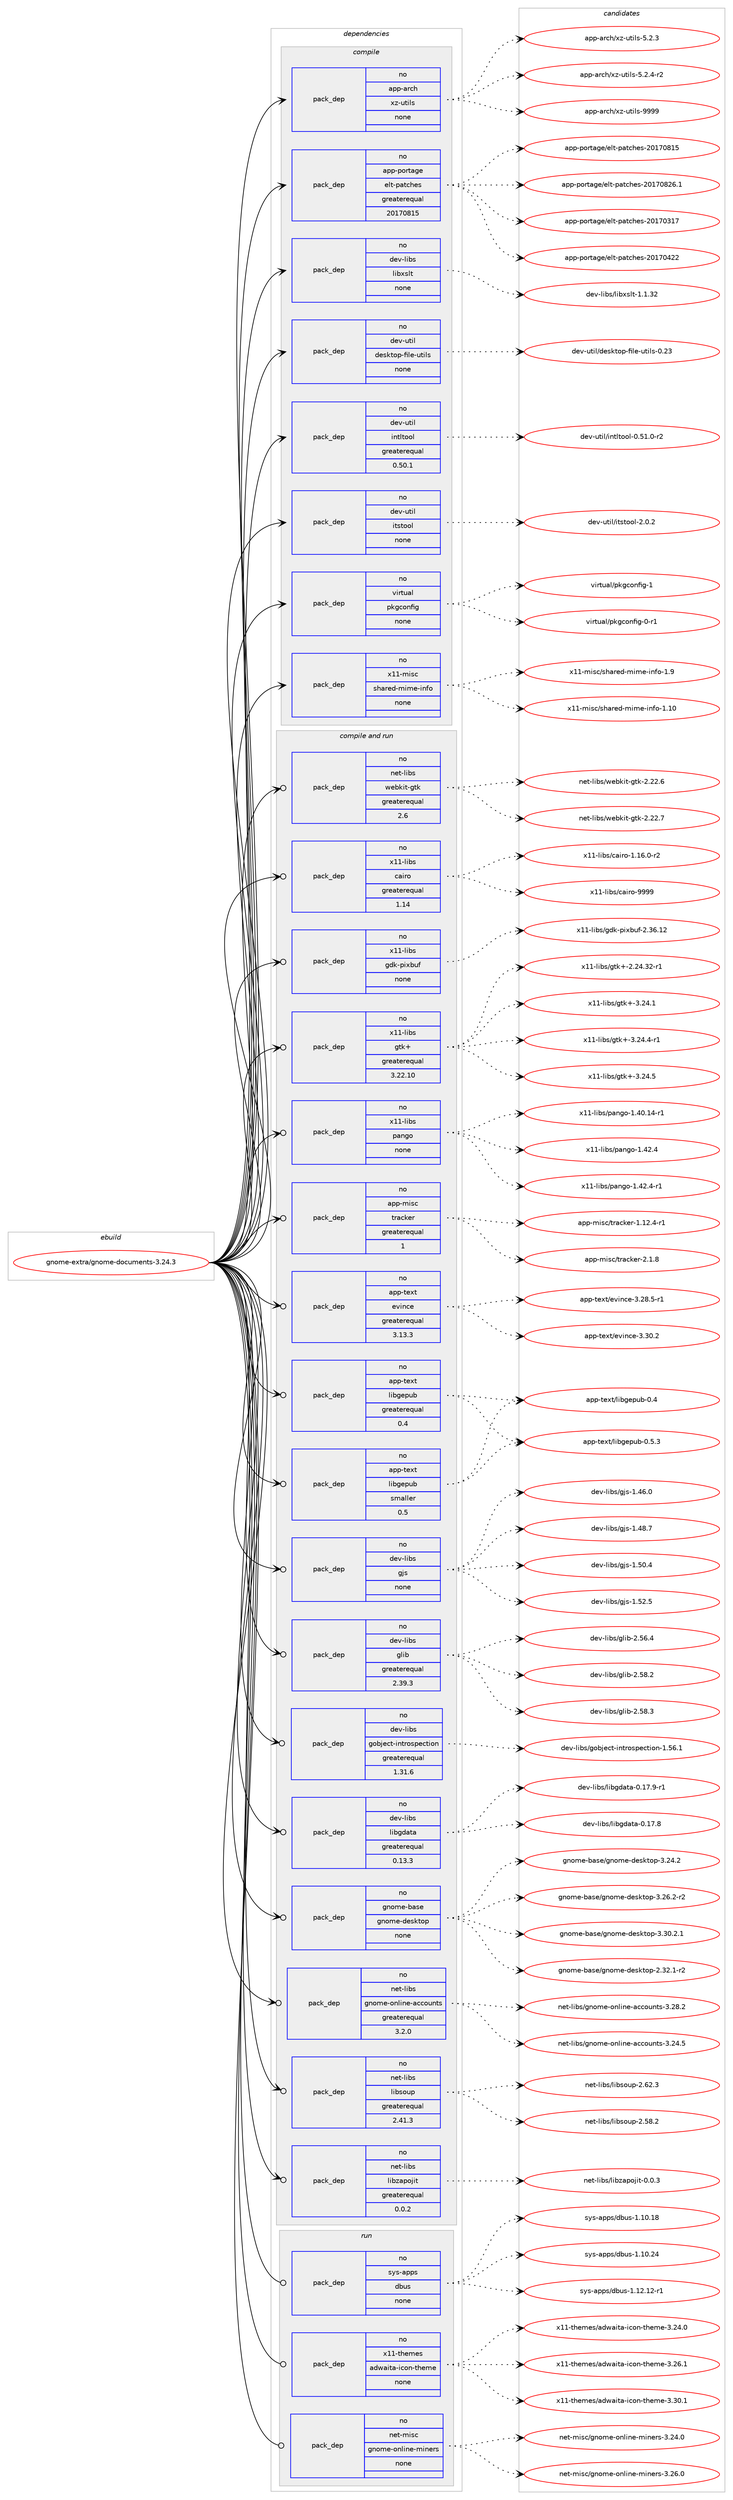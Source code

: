 digraph prolog {

# *************
# Graph options
# *************

newrank=true;
concentrate=true;
compound=true;
graph [rankdir=LR,fontname=Helvetica,fontsize=10,ranksep=1.5];#, ranksep=2.5, nodesep=0.2];
edge  [arrowhead=vee];
node  [fontname=Helvetica,fontsize=10];

# **********
# The ebuild
# **********

subgraph cluster_leftcol {
color=gray;
rank=same;
label=<<i>ebuild</i>>;
id [label="gnome-extra/gnome-documents-3.24.3", color=red, width=4, href="../gnome-extra/gnome-documents-3.24.3.svg"];
}

# ****************
# The dependencies
# ****************

subgraph cluster_midcol {
color=gray;
label=<<i>dependencies</i>>;
subgraph cluster_compile {
fillcolor="#eeeeee";
style=filled;
label=<<i>compile</i>>;
subgraph pack1115018 {
dependency1567243 [label=<<TABLE BORDER="0" CELLBORDER="1" CELLSPACING="0" CELLPADDING="4" WIDTH="220"><TR><TD ROWSPAN="6" CELLPADDING="30">pack_dep</TD></TR><TR><TD WIDTH="110">no</TD></TR><TR><TD>app-arch</TD></TR><TR><TD>xz-utils</TD></TR><TR><TD>none</TD></TR><TR><TD></TD></TR></TABLE>>, shape=none, color=blue];
}
id:e -> dependency1567243:w [weight=20,style="solid",arrowhead="vee"];
subgraph pack1115019 {
dependency1567244 [label=<<TABLE BORDER="0" CELLBORDER="1" CELLSPACING="0" CELLPADDING="4" WIDTH="220"><TR><TD ROWSPAN="6" CELLPADDING="30">pack_dep</TD></TR><TR><TD WIDTH="110">no</TD></TR><TR><TD>app-portage</TD></TR><TR><TD>elt-patches</TD></TR><TR><TD>greaterequal</TD></TR><TR><TD>20170815</TD></TR></TABLE>>, shape=none, color=blue];
}
id:e -> dependency1567244:w [weight=20,style="solid",arrowhead="vee"];
subgraph pack1115020 {
dependency1567245 [label=<<TABLE BORDER="0" CELLBORDER="1" CELLSPACING="0" CELLPADDING="4" WIDTH="220"><TR><TD ROWSPAN="6" CELLPADDING="30">pack_dep</TD></TR><TR><TD WIDTH="110">no</TD></TR><TR><TD>dev-libs</TD></TR><TR><TD>libxslt</TD></TR><TR><TD>none</TD></TR><TR><TD></TD></TR></TABLE>>, shape=none, color=blue];
}
id:e -> dependency1567245:w [weight=20,style="solid",arrowhead="vee"];
subgraph pack1115021 {
dependency1567246 [label=<<TABLE BORDER="0" CELLBORDER="1" CELLSPACING="0" CELLPADDING="4" WIDTH="220"><TR><TD ROWSPAN="6" CELLPADDING="30">pack_dep</TD></TR><TR><TD WIDTH="110">no</TD></TR><TR><TD>dev-util</TD></TR><TR><TD>desktop-file-utils</TD></TR><TR><TD>none</TD></TR><TR><TD></TD></TR></TABLE>>, shape=none, color=blue];
}
id:e -> dependency1567246:w [weight=20,style="solid",arrowhead="vee"];
subgraph pack1115022 {
dependency1567247 [label=<<TABLE BORDER="0" CELLBORDER="1" CELLSPACING="0" CELLPADDING="4" WIDTH="220"><TR><TD ROWSPAN="6" CELLPADDING="30">pack_dep</TD></TR><TR><TD WIDTH="110">no</TD></TR><TR><TD>dev-util</TD></TR><TR><TD>intltool</TD></TR><TR><TD>greaterequal</TD></TR><TR><TD>0.50.1</TD></TR></TABLE>>, shape=none, color=blue];
}
id:e -> dependency1567247:w [weight=20,style="solid",arrowhead="vee"];
subgraph pack1115023 {
dependency1567248 [label=<<TABLE BORDER="0" CELLBORDER="1" CELLSPACING="0" CELLPADDING="4" WIDTH="220"><TR><TD ROWSPAN="6" CELLPADDING="30">pack_dep</TD></TR><TR><TD WIDTH="110">no</TD></TR><TR><TD>dev-util</TD></TR><TR><TD>itstool</TD></TR><TR><TD>none</TD></TR><TR><TD></TD></TR></TABLE>>, shape=none, color=blue];
}
id:e -> dependency1567248:w [weight=20,style="solid",arrowhead="vee"];
subgraph pack1115024 {
dependency1567249 [label=<<TABLE BORDER="0" CELLBORDER="1" CELLSPACING="0" CELLPADDING="4" WIDTH="220"><TR><TD ROWSPAN="6" CELLPADDING="30">pack_dep</TD></TR><TR><TD WIDTH="110">no</TD></TR><TR><TD>virtual</TD></TR><TR><TD>pkgconfig</TD></TR><TR><TD>none</TD></TR><TR><TD></TD></TR></TABLE>>, shape=none, color=blue];
}
id:e -> dependency1567249:w [weight=20,style="solid",arrowhead="vee"];
subgraph pack1115025 {
dependency1567250 [label=<<TABLE BORDER="0" CELLBORDER="1" CELLSPACING="0" CELLPADDING="4" WIDTH="220"><TR><TD ROWSPAN="6" CELLPADDING="30">pack_dep</TD></TR><TR><TD WIDTH="110">no</TD></TR><TR><TD>x11-misc</TD></TR><TR><TD>shared-mime-info</TD></TR><TR><TD>none</TD></TR><TR><TD></TD></TR></TABLE>>, shape=none, color=blue];
}
id:e -> dependency1567250:w [weight=20,style="solid",arrowhead="vee"];
}
subgraph cluster_compileandrun {
fillcolor="#eeeeee";
style=filled;
label=<<i>compile and run</i>>;
subgraph pack1115026 {
dependency1567251 [label=<<TABLE BORDER="0" CELLBORDER="1" CELLSPACING="0" CELLPADDING="4" WIDTH="220"><TR><TD ROWSPAN="6" CELLPADDING="30">pack_dep</TD></TR><TR><TD WIDTH="110">no</TD></TR><TR><TD>app-misc</TD></TR><TR><TD>tracker</TD></TR><TR><TD>greaterequal</TD></TR><TR><TD>1</TD></TR></TABLE>>, shape=none, color=blue];
}
id:e -> dependency1567251:w [weight=20,style="solid",arrowhead="odotvee"];
subgraph pack1115027 {
dependency1567252 [label=<<TABLE BORDER="0" CELLBORDER="1" CELLSPACING="0" CELLPADDING="4" WIDTH="220"><TR><TD ROWSPAN="6" CELLPADDING="30">pack_dep</TD></TR><TR><TD WIDTH="110">no</TD></TR><TR><TD>app-text</TD></TR><TR><TD>evince</TD></TR><TR><TD>greaterequal</TD></TR><TR><TD>3.13.3</TD></TR></TABLE>>, shape=none, color=blue];
}
id:e -> dependency1567252:w [weight=20,style="solid",arrowhead="odotvee"];
subgraph pack1115028 {
dependency1567253 [label=<<TABLE BORDER="0" CELLBORDER="1" CELLSPACING="0" CELLPADDING="4" WIDTH="220"><TR><TD ROWSPAN="6" CELLPADDING="30">pack_dep</TD></TR><TR><TD WIDTH="110">no</TD></TR><TR><TD>app-text</TD></TR><TR><TD>libgepub</TD></TR><TR><TD>greaterequal</TD></TR><TR><TD>0.4</TD></TR></TABLE>>, shape=none, color=blue];
}
id:e -> dependency1567253:w [weight=20,style="solid",arrowhead="odotvee"];
subgraph pack1115029 {
dependency1567254 [label=<<TABLE BORDER="0" CELLBORDER="1" CELLSPACING="0" CELLPADDING="4" WIDTH="220"><TR><TD ROWSPAN="6" CELLPADDING="30">pack_dep</TD></TR><TR><TD WIDTH="110">no</TD></TR><TR><TD>app-text</TD></TR><TR><TD>libgepub</TD></TR><TR><TD>smaller</TD></TR><TR><TD>0.5</TD></TR></TABLE>>, shape=none, color=blue];
}
id:e -> dependency1567254:w [weight=20,style="solid",arrowhead="odotvee"];
subgraph pack1115030 {
dependency1567255 [label=<<TABLE BORDER="0" CELLBORDER="1" CELLSPACING="0" CELLPADDING="4" WIDTH="220"><TR><TD ROWSPAN="6" CELLPADDING="30">pack_dep</TD></TR><TR><TD WIDTH="110">no</TD></TR><TR><TD>dev-libs</TD></TR><TR><TD>gjs</TD></TR><TR><TD>none</TD></TR><TR><TD></TD></TR></TABLE>>, shape=none, color=blue];
}
id:e -> dependency1567255:w [weight=20,style="solid",arrowhead="odotvee"];
subgraph pack1115031 {
dependency1567256 [label=<<TABLE BORDER="0" CELLBORDER="1" CELLSPACING="0" CELLPADDING="4" WIDTH="220"><TR><TD ROWSPAN="6" CELLPADDING="30">pack_dep</TD></TR><TR><TD WIDTH="110">no</TD></TR><TR><TD>dev-libs</TD></TR><TR><TD>glib</TD></TR><TR><TD>greaterequal</TD></TR><TR><TD>2.39.3</TD></TR></TABLE>>, shape=none, color=blue];
}
id:e -> dependency1567256:w [weight=20,style="solid",arrowhead="odotvee"];
subgraph pack1115032 {
dependency1567257 [label=<<TABLE BORDER="0" CELLBORDER="1" CELLSPACING="0" CELLPADDING="4" WIDTH="220"><TR><TD ROWSPAN="6" CELLPADDING="30">pack_dep</TD></TR><TR><TD WIDTH="110">no</TD></TR><TR><TD>dev-libs</TD></TR><TR><TD>gobject-introspection</TD></TR><TR><TD>greaterequal</TD></TR><TR><TD>1.31.6</TD></TR></TABLE>>, shape=none, color=blue];
}
id:e -> dependency1567257:w [weight=20,style="solid",arrowhead="odotvee"];
subgraph pack1115033 {
dependency1567258 [label=<<TABLE BORDER="0" CELLBORDER="1" CELLSPACING="0" CELLPADDING="4" WIDTH="220"><TR><TD ROWSPAN="6" CELLPADDING="30">pack_dep</TD></TR><TR><TD WIDTH="110">no</TD></TR><TR><TD>dev-libs</TD></TR><TR><TD>libgdata</TD></TR><TR><TD>greaterequal</TD></TR><TR><TD>0.13.3</TD></TR></TABLE>>, shape=none, color=blue];
}
id:e -> dependency1567258:w [weight=20,style="solid",arrowhead="odotvee"];
subgraph pack1115034 {
dependency1567259 [label=<<TABLE BORDER="0" CELLBORDER="1" CELLSPACING="0" CELLPADDING="4" WIDTH="220"><TR><TD ROWSPAN="6" CELLPADDING="30">pack_dep</TD></TR><TR><TD WIDTH="110">no</TD></TR><TR><TD>gnome-base</TD></TR><TR><TD>gnome-desktop</TD></TR><TR><TD>none</TD></TR><TR><TD></TD></TR></TABLE>>, shape=none, color=blue];
}
id:e -> dependency1567259:w [weight=20,style="solid",arrowhead="odotvee"];
subgraph pack1115035 {
dependency1567260 [label=<<TABLE BORDER="0" CELLBORDER="1" CELLSPACING="0" CELLPADDING="4" WIDTH="220"><TR><TD ROWSPAN="6" CELLPADDING="30">pack_dep</TD></TR><TR><TD WIDTH="110">no</TD></TR><TR><TD>net-libs</TD></TR><TR><TD>gnome-online-accounts</TD></TR><TR><TD>greaterequal</TD></TR><TR><TD>3.2.0</TD></TR></TABLE>>, shape=none, color=blue];
}
id:e -> dependency1567260:w [weight=20,style="solid",arrowhead="odotvee"];
subgraph pack1115036 {
dependency1567261 [label=<<TABLE BORDER="0" CELLBORDER="1" CELLSPACING="0" CELLPADDING="4" WIDTH="220"><TR><TD ROWSPAN="6" CELLPADDING="30">pack_dep</TD></TR><TR><TD WIDTH="110">no</TD></TR><TR><TD>net-libs</TD></TR><TR><TD>libsoup</TD></TR><TR><TD>greaterequal</TD></TR><TR><TD>2.41.3</TD></TR></TABLE>>, shape=none, color=blue];
}
id:e -> dependency1567261:w [weight=20,style="solid",arrowhead="odotvee"];
subgraph pack1115037 {
dependency1567262 [label=<<TABLE BORDER="0" CELLBORDER="1" CELLSPACING="0" CELLPADDING="4" WIDTH="220"><TR><TD ROWSPAN="6" CELLPADDING="30">pack_dep</TD></TR><TR><TD WIDTH="110">no</TD></TR><TR><TD>net-libs</TD></TR><TR><TD>libzapojit</TD></TR><TR><TD>greaterequal</TD></TR><TR><TD>0.0.2</TD></TR></TABLE>>, shape=none, color=blue];
}
id:e -> dependency1567262:w [weight=20,style="solid",arrowhead="odotvee"];
subgraph pack1115038 {
dependency1567263 [label=<<TABLE BORDER="0" CELLBORDER="1" CELLSPACING="0" CELLPADDING="4" WIDTH="220"><TR><TD ROWSPAN="6" CELLPADDING="30">pack_dep</TD></TR><TR><TD WIDTH="110">no</TD></TR><TR><TD>net-libs</TD></TR><TR><TD>webkit-gtk</TD></TR><TR><TD>greaterequal</TD></TR><TR><TD>2.6</TD></TR></TABLE>>, shape=none, color=blue];
}
id:e -> dependency1567263:w [weight=20,style="solid",arrowhead="odotvee"];
subgraph pack1115039 {
dependency1567264 [label=<<TABLE BORDER="0" CELLBORDER="1" CELLSPACING="0" CELLPADDING="4" WIDTH="220"><TR><TD ROWSPAN="6" CELLPADDING="30">pack_dep</TD></TR><TR><TD WIDTH="110">no</TD></TR><TR><TD>x11-libs</TD></TR><TR><TD>cairo</TD></TR><TR><TD>greaterequal</TD></TR><TR><TD>1.14</TD></TR></TABLE>>, shape=none, color=blue];
}
id:e -> dependency1567264:w [weight=20,style="solid",arrowhead="odotvee"];
subgraph pack1115040 {
dependency1567265 [label=<<TABLE BORDER="0" CELLBORDER="1" CELLSPACING="0" CELLPADDING="4" WIDTH="220"><TR><TD ROWSPAN="6" CELLPADDING="30">pack_dep</TD></TR><TR><TD WIDTH="110">no</TD></TR><TR><TD>x11-libs</TD></TR><TR><TD>gdk-pixbuf</TD></TR><TR><TD>none</TD></TR><TR><TD></TD></TR></TABLE>>, shape=none, color=blue];
}
id:e -> dependency1567265:w [weight=20,style="solid",arrowhead="odotvee"];
subgraph pack1115041 {
dependency1567266 [label=<<TABLE BORDER="0" CELLBORDER="1" CELLSPACING="0" CELLPADDING="4" WIDTH="220"><TR><TD ROWSPAN="6" CELLPADDING="30">pack_dep</TD></TR><TR><TD WIDTH="110">no</TD></TR><TR><TD>x11-libs</TD></TR><TR><TD>gtk+</TD></TR><TR><TD>greaterequal</TD></TR><TR><TD>3.22.10</TD></TR></TABLE>>, shape=none, color=blue];
}
id:e -> dependency1567266:w [weight=20,style="solid",arrowhead="odotvee"];
subgraph pack1115042 {
dependency1567267 [label=<<TABLE BORDER="0" CELLBORDER="1" CELLSPACING="0" CELLPADDING="4" WIDTH="220"><TR><TD ROWSPAN="6" CELLPADDING="30">pack_dep</TD></TR><TR><TD WIDTH="110">no</TD></TR><TR><TD>x11-libs</TD></TR><TR><TD>pango</TD></TR><TR><TD>none</TD></TR><TR><TD></TD></TR></TABLE>>, shape=none, color=blue];
}
id:e -> dependency1567267:w [weight=20,style="solid",arrowhead="odotvee"];
}
subgraph cluster_run {
fillcolor="#eeeeee";
style=filled;
label=<<i>run</i>>;
subgraph pack1115043 {
dependency1567268 [label=<<TABLE BORDER="0" CELLBORDER="1" CELLSPACING="0" CELLPADDING="4" WIDTH="220"><TR><TD ROWSPAN="6" CELLPADDING="30">pack_dep</TD></TR><TR><TD WIDTH="110">no</TD></TR><TR><TD>net-misc</TD></TR><TR><TD>gnome-online-miners</TD></TR><TR><TD>none</TD></TR><TR><TD></TD></TR></TABLE>>, shape=none, color=blue];
}
id:e -> dependency1567268:w [weight=20,style="solid",arrowhead="odot"];
subgraph pack1115044 {
dependency1567269 [label=<<TABLE BORDER="0" CELLBORDER="1" CELLSPACING="0" CELLPADDING="4" WIDTH="220"><TR><TD ROWSPAN="6" CELLPADDING="30">pack_dep</TD></TR><TR><TD WIDTH="110">no</TD></TR><TR><TD>sys-apps</TD></TR><TR><TD>dbus</TD></TR><TR><TD>none</TD></TR><TR><TD></TD></TR></TABLE>>, shape=none, color=blue];
}
id:e -> dependency1567269:w [weight=20,style="solid",arrowhead="odot"];
subgraph pack1115045 {
dependency1567270 [label=<<TABLE BORDER="0" CELLBORDER="1" CELLSPACING="0" CELLPADDING="4" WIDTH="220"><TR><TD ROWSPAN="6" CELLPADDING="30">pack_dep</TD></TR><TR><TD WIDTH="110">no</TD></TR><TR><TD>x11-themes</TD></TR><TR><TD>adwaita-icon-theme</TD></TR><TR><TD>none</TD></TR><TR><TD></TD></TR></TABLE>>, shape=none, color=blue];
}
id:e -> dependency1567270:w [weight=20,style="solid",arrowhead="odot"];
}
}

# **************
# The candidates
# **************

subgraph cluster_choices {
rank=same;
color=gray;
label=<<i>candidates</i>>;

subgraph choice1115018 {
color=black;
nodesep=1;
choice971121124597114991044712012245117116105108115455346504651 [label="app-arch/xz-utils-5.2.3", color=red, width=4,href="../app-arch/xz-utils-5.2.3.svg"];
choice9711211245971149910447120122451171161051081154553465046524511450 [label="app-arch/xz-utils-5.2.4-r2", color=red, width=4,href="../app-arch/xz-utils-5.2.4-r2.svg"];
choice9711211245971149910447120122451171161051081154557575757 [label="app-arch/xz-utils-9999", color=red, width=4,href="../app-arch/xz-utils-9999.svg"];
dependency1567243:e -> choice971121124597114991044712012245117116105108115455346504651:w [style=dotted,weight="100"];
dependency1567243:e -> choice9711211245971149910447120122451171161051081154553465046524511450:w [style=dotted,weight="100"];
dependency1567243:e -> choice9711211245971149910447120122451171161051081154557575757:w [style=dotted,weight="100"];
}
subgraph choice1115019 {
color=black;
nodesep=1;
choice97112112451121111141169710310147101108116451129711699104101115455048495548514955 [label="app-portage/elt-patches-20170317", color=red, width=4,href="../app-portage/elt-patches-20170317.svg"];
choice97112112451121111141169710310147101108116451129711699104101115455048495548525050 [label="app-portage/elt-patches-20170422", color=red, width=4,href="../app-portage/elt-patches-20170422.svg"];
choice97112112451121111141169710310147101108116451129711699104101115455048495548564953 [label="app-portage/elt-patches-20170815", color=red, width=4,href="../app-portage/elt-patches-20170815.svg"];
choice971121124511211111411697103101471011081164511297116991041011154550484955485650544649 [label="app-portage/elt-patches-20170826.1", color=red, width=4,href="../app-portage/elt-patches-20170826.1.svg"];
dependency1567244:e -> choice97112112451121111141169710310147101108116451129711699104101115455048495548514955:w [style=dotted,weight="100"];
dependency1567244:e -> choice97112112451121111141169710310147101108116451129711699104101115455048495548525050:w [style=dotted,weight="100"];
dependency1567244:e -> choice97112112451121111141169710310147101108116451129711699104101115455048495548564953:w [style=dotted,weight="100"];
dependency1567244:e -> choice971121124511211111411697103101471011081164511297116991041011154550484955485650544649:w [style=dotted,weight="100"];
}
subgraph choice1115020 {
color=black;
nodesep=1;
choice1001011184510810598115471081059812011510811645494649465150 [label="dev-libs/libxslt-1.1.32", color=red, width=4,href="../dev-libs/libxslt-1.1.32.svg"];
dependency1567245:e -> choice1001011184510810598115471081059812011510811645494649465150:w [style=dotted,weight="100"];
}
subgraph choice1115021 {
color=black;
nodesep=1;
choice100101118451171161051084710010111510711611111245102105108101451171161051081154548465051 [label="dev-util/desktop-file-utils-0.23", color=red, width=4,href="../dev-util/desktop-file-utils-0.23.svg"];
dependency1567246:e -> choice100101118451171161051084710010111510711611111245102105108101451171161051081154548465051:w [style=dotted,weight="100"];
}
subgraph choice1115022 {
color=black;
nodesep=1;
choice1001011184511711610510847105110116108116111111108454846534946484511450 [label="dev-util/intltool-0.51.0-r2", color=red, width=4,href="../dev-util/intltool-0.51.0-r2.svg"];
dependency1567247:e -> choice1001011184511711610510847105110116108116111111108454846534946484511450:w [style=dotted,weight="100"];
}
subgraph choice1115023 {
color=black;
nodesep=1;
choice1001011184511711610510847105116115116111111108455046484650 [label="dev-util/itstool-2.0.2", color=red, width=4,href="../dev-util/itstool-2.0.2.svg"];
dependency1567248:e -> choice1001011184511711610510847105116115116111111108455046484650:w [style=dotted,weight="100"];
}
subgraph choice1115024 {
color=black;
nodesep=1;
choice11810511411611797108471121071039911111010210510345484511449 [label="virtual/pkgconfig-0-r1", color=red, width=4,href="../virtual/pkgconfig-0-r1.svg"];
choice1181051141161179710847112107103991111101021051034549 [label="virtual/pkgconfig-1", color=red, width=4,href="../virtual/pkgconfig-1.svg"];
dependency1567249:e -> choice11810511411611797108471121071039911111010210510345484511449:w [style=dotted,weight="100"];
dependency1567249:e -> choice1181051141161179710847112107103991111101021051034549:w [style=dotted,weight="100"];
}
subgraph choice1115025 {
color=black;
nodesep=1;
choice12049494510910511599471151049711410110045109105109101451051101021114549464948 [label="x11-misc/shared-mime-info-1.10", color=red, width=4,href="../x11-misc/shared-mime-info-1.10.svg"];
choice120494945109105115994711510497114101100451091051091014510511010211145494657 [label="x11-misc/shared-mime-info-1.9", color=red, width=4,href="../x11-misc/shared-mime-info-1.9.svg"];
dependency1567250:e -> choice12049494510910511599471151049711410110045109105109101451051101021114549464948:w [style=dotted,weight="100"];
dependency1567250:e -> choice120494945109105115994711510497114101100451091051091014510511010211145494657:w [style=dotted,weight="100"];
}
subgraph choice1115026 {
color=black;
nodesep=1;
choice971121124510910511599471161149799107101114454946495046524511449 [label="app-misc/tracker-1.12.4-r1", color=red, width=4,href="../app-misc/tracker-1.12.4-r1.svg"];
choice971121124510910511599471161149799107101114455046494656 [label="app-misc/tracker-2.1.8", color=red, width=4,href="../app-misc/tracker-2.1.8.svg"];
dependency1567251:e -> choice971121124510910511599471161149799107101114454946495046524511449:w [style=dotted,weight="100"];
dependency1567251:e -> choice971121124510910511599471161149799107101114455046494656:w [style=dotted,weight="100"];
}
subgraph choice1115027 {
color=black;
nodesep=1;
choice97112112451161011201164710111810511099101455146505646534511449 [label="app-text/evince-3.28.5-r1", color=red, width=4,href="../app-text/evince-3.28.5-r1.svg"];
choice9711211245116101120116471011181051109910145514651484650 [label="app-text/evince-3.30.2", color=red, width=4,href="../app-text/evince-3.30.2.svg"];
dependency1567252:e -> choice97112112451161011201164710111810511099101455146505646534511449:w [style=dotted,weight="100"];
dependency1567252:e -> choice9711211245116101120116471011181051109910145514651484650:w [style=dotted,weight="100"];
}
subgraph choice1115028 {
color=black;
nodesep=1;
choice971121124511610112011647108105981031011121179845484652 [label="app-text/libgepub-0.4", color=red, width=4,href="../app-text/libgepub-0.4.svg"];
choice9711211245116101120116471081059810310111211798454846534651 [label="app-text/libgepub-0.5.3", color=red, width=4,href="../app-text/libgepub-0.5.3.svg"];
dependency1567253:e -> choice971121124511610112011647108105981031011121179845484652:w [style=dotted,weight="100"];
dependency1567253:e -> choice9711211245116101120116471081059810310111211798454846534651:w [style=dotted,weight="100"];
}
subgraph choice1115029 {
color=black;
nodesep=1;
choice971121124511610112011647108105981031011121179845484652 [label="app-text/libgepub-0.4", color=red, width=4,href="../app-text/libgepub-0.4.svg"];
choice9711211245116101120116471081059810310111211798454846534651 [label="app-text/libgepub-0.5.3", color=red, width=4,href="../app-text/libgepub-0.5.3.svg"];
dependency1567254:e -> choice971121124511610112011647108105981031011121179845484652:w [style=dotted,weight="100"];
dependency1567254:e -> choice9711211245116101120116471081059810310111211798454846534651:w [style=dotted,weight="100"];
}
subgraph choice1115030 {
color=black;
nodesep=1;
choice10010111845108105981154710310611545494652544648 [label="dev-libs/gjs-1.46.0", color=red, width=4,href="../dev-libs/gjs-1.46.0.svg"];
choice10010111845108105981154710310611545494652564655 [label="dev-libs/gjs-1.48.7", color=red, width=4,href="../dev-libs/gjs-1.48.7.svg"];
choice10010111845108105981154710310611545494653484652 [label="dev-libs/gjs-1.50.4", color=red, width=4,href="../dev-libs/gjs-1.50.4.svg"];
choice10010111845108105981154710310611545494653504653 [label="dev-libs/gjs-1.52.5", color=red, width=4,href="../dev-libs/gjs-1.52.5.svg"];
dependency1567255:e -> choice10010111845108105981154710310611545494652544648:w [style=dotted,weight="100"];
dependency1567255:e -> choice10010111845108105981154710310611545494652564655:w [style=dotted,weight="100"];
dependency1567255:e -> choice10010111845108105981154710310611545494653484652:w [style=dotted,weight="100"];
dependency1567255:e -> choice10010111845108105981154710310611545494653504653:w [style=dotted,weight="100"];
}
subgraph choice1115031 {
color=black;
nodesep=1;
choice1001011184510810598115471031081059845504653544652 [label="dev-libs/glib-2.56.4", color=red, width=4,href="../dev-libs/glib-2.56.4.svg"];
choice1001011184510810598115471031081059845504653564650 [label="dev-libs/glib-2.58.2", color=red, width=4,href="../dev-libs/glib-2.58.2.svg"];
choice1001011184510810598115471031081059845504653564651 [label="dev-libs/glib-2.58.3", color=red, width=4,href="../dev-libs/glib-2.58.3.svg"];
dependency1567256:e -> choice1001011184510810598115471031081059845504653544652:w [style=dotted,weight="100"];
dependency1567256:e -> choice1001011184510810598115471031081059845504653564650:w [style=dotted,weight="100"];
dependency1567256:e -> choice1001011184510810598115471031081059845504653564651:w [style=dotted,weight="100"];
}
subgraph choice1115032 {
color=black;
nodesep=1;
choice1001011184510810598115471031119810610199116451051101161141111151121019911610511111045494653544649 [label="dev-libs/gobject-introspection-1.56.1", color=red, width=4,href="../dev-libs/gobject-introspection-1.56.1.svg"];
dependency1567257:e -> choice1001011184510810598115471031119810610199116451051101161141111151121019911610511111045494653544649:w [style=dotted,weight="100"];
}
subgraph choice1115033 {
color=black;
nodesep=1;
choice10010111845108105981154710810598103100971169745484649554656 [label="dev-libs/libgdata-0.17.8", color=red, width=4,href="../dev-libs/libgdata-0.17.8.svg"];
choice100101118451081059811547108105981031009711697454846495546574511449 [label="dev-libs/libgdata-0.17.9-r1", color=red, width=4,href="../dev-libs/libgdata-0.17.9-r1.svg"];
dependency1567258:e -> choice10010111845108105981154710810598103100971169745484649554656:w [style=dotted,weight="100"];
dependency1567258:e -> choice100101118451081059811547108105981031009711697454846495546574511449:w [style=dotted,weight="100"];
}
subgraph choice1115034 {
color=black;
nodesep=1;
choice1031101111091014598971151014710311011110910145100101115107116111112455046515046494511450 [label="gnome-base/gnome-desktop-2.32.1-r2", color=red, width=4,href="../gnome-base/gnome-desktop-2.32.1-r2.svg"];
choice103110111109101459897115101471031101111091014510010111510711611111245514650524650 [label="gnome-base/gnome-desktop-3.24.2", color=red, width=4,href="../gnome-base/gnome-desktop-3.24.2.svg"];
choice1031101111091014598971151014710311011110910145100101115107116111112455146505446504511450 [label="gnome-base/gnome-desktop-3.26.2-r2", color=red, width=4,href="../gnome-base/gnome-desktop-3.26.2-r2.svg"];
choice1031101111091014598971151014710311011110910145100101115107116111112455146514846504649 [label="gnome-base/gnome-desktop-3.30.2.1", color=red, width=4,href="../gnome-base/gnome-desktop-3.30.2.1.svg"];
dependency1567259:e -> choice1031101111091014598971151014710311011110910145100101115107116111112455046515046494511450:w [style=dotted,weight="100"];
dependency1567259:e -> choice103110111109101459897115101471031101111091014510010111510711611111245514650524650:w [style=dotted,weight="100"];
dependency1567259:e -> choice1031101111091014598971151014710311011110910145100101115107116111112455146505446504511450:w [style=dotted,weight="100"];
dependency1567259:e -> choice1031101111091014598971151014710311011110910145100101115107116111112455146514846504649:w [style=dotted,weight="100"];
}
subgraph choice1115035 {
color=black;
nodesep=1;
choice110101116451081059811547103110111109101451111101081051101014597999911111711011611545514650524653 [label="net-libs/gnome-online-accounts-3.24.5", color=red, width=4,href="../net-libs/gnome-online-accounts-3.24.5.svg"];
choice110101116451081059811547103110111109101451111101081051101014597999911111711011611545514650564650 [label="net-libs/gnome-online-accounts-3.28.2", color=red, width=4,href="../net-libs/gnome-online-accounts-3.28.2.svg"];
dependency1567260:e -> choice110101116451081059811547103110111109101451111101081051101014597999911111711011611545514650524653:w [style=dotted,weight="100"];
dependency1567260:e -> choice110101116451081059811547103110111109101451111101081051101014597999911111711011611545514650564650:w [style=dotted,weight="100"];
}
subgraph choice1115036 {
color=black;
nodesep=1;
choice1101011164510810598115471081059811511111711245504653564650 [label="net-libs/libsoup-2.58.2", color=red, width=4,href="../net-libs/libsoup-2.58.2.svg"];
choice1101011164510810598115471081059811511111711245504654504651 [label="net-libs/libsoup-2.62.3", color=red, width=4,href="../net-libs/libsoup-2.62.3.svg"];
dependency1567261:e -> choice1101011164510810598115471081059811511111711245504653564650:w [style=dotted,weight="100"];
dependency1567261:e -> choice1101011164510810598115471081059811511111711245504654504651:w [style=dotted,weight="100"];
}
subgraph choice1115037 {
color=black;
nodesep=1;
choice1101011164510810598115471081059812297112111106105116454846484651 [label="net-libs/libzapojit-0.0.3", color=red, width=4,href="../net-libs/libzapojit-0.0.3.svg"];
dependency1567262:e -> choice1101011164510810598115471081059812297112111106105116454846484651:w [style=dotted,weight="100"];
}
subgraph choice1115038 {
color=black;
nodesep=1;
choice110101116451081059811547119101981071051164510311610745504650504654 [label="net-libs/webkit-gtk-2.22.6", color=red, width=4,href="../net-libs/webkit-gtk-2.22.6.svg"];
choice110101116451081059811547119101981071051164510311610745504650504655 [label="net-libs/webkit-gtk-2.22.7", color=red, width=4,href="../net-libs/webkit-gtk-2.22.7.svg"];
dependency1567263:e -> choice110101116451081059811547119101981071051164510311610745504650504654:w [style=dotted,weight="100"];
dependency1567263:e -> choice110101116451081059811547119101981071051164510311610745504650504655:w [style=dotted,weight="100"];
}
subgraph choice1115039 {
color=black;
nodesep=1;
choice12049494510810598115479997105114111454946495446484511450 [label="x11-libs/cairo-1.16.0-r2", color=red, width=4,href="../x11-libs/cairo-1.16.0-r2.svg"];
choice120494945108105981154799971051141114557575757 [label="x11-libs/cairo-9999", color=red, width=4,href="../x11-libs/cairo-9999.svg"];
dependency1567264:e -> choice12049494510810598115479997105114111454946495446484511450:w [style=dotted,weight="100"];
dependency1567264:e -> choice120494945108105981154799971051141114557575757:w [style=dotted,weight="100"];
}
subgraph choice1115040 {
color=black;
nodesep=1;
choice120494945108105981154710310010745112105120981171024550465154464950 [label="x11-libs/gdk-pixbuf-2.36.12", color=red, width=4,href="../x11-libs/gdk-pixbuf-2.36.12.svg"];
dependency1567265:e -> choice120494945108105981154710310010745112105120981171024550465154464950:w [style=dotted,weight="100"];
}
subgraph choice1115041 {
color=black;
nodesep=1;
choice12049494510810598115471031161074345504650524651504511449 [label="x11-libs/gtk+-2.24.32-r1", color=red, width=4,href="../x11-libs/gtk+-2.24.32-r1.svg"];
choice12049494510810598115471031161074345514650524649 [label="x11-libs/gtk+-3.24.1", color=red, width=4,href="../x11-libs/gtk+-3.24.1.svg"];
choice120494945108105981154710311610743455146505246524511449 [label="x11-libs/gtk+-3.24.4-r1", color=red, width=4,href="../x11-libs/gtk+-3.24.4-r1.svg"];
choice12049494510810598115471031161074345514650524653 [label="x11-libs/gtk+-3.24.5", color=red, width=4,href="../x11-libs/gtk+-3.24.5.svg"];
dependency1567266:e -> choice12049494510810598115471031161074345504650524651504511449:w [style=dotted,weight="100"];
dependency1567266:e -> choice12049494510810598115471031161074345514650524649:w [style=dotted,weight="100"];
dependency1567266:e -> choice120494945108105981154710311610743455146505246524511449:w [style=dotted,weight="100"];
dependency1567266:e -> choice12049494510810598115471031161074345514650524653:w [style=dotted,weight="100"];
}
subgraph choice1115042 {
color=black;
nodesep=1;
choice12049494510810598115471129711010311145494652484649524511449 [label="x11-libs/pango-1.40.14-r1", color=red, width=4,href="../x11-libs/pango-1.40.14-r1.svg"];
choice12049494510810598115471129711010311145494652504652 [label="x11-libs/pango-1.42.4", color=red, width=4,href="../x11-libs/pango-1.42.4.svg"];
choice120494945108105981154711297110103111454946525046524511449 [label="x11-libs/pango-1.42.4-r1", color=red, width=4,href="../x11-libs/pango-1.42.4-r1.svg"];
dependency1567267:e -> choice12049494510810598115471129711010311145494652484649524511449:w [style=dotted,weight="100"];
dependency1567267:e -> choice12049494510810598115471129711010311145494652504652:w [style=dotted,weight="100"];
dependency1567267:e -> choice120494945108105981154711297110103111454946525046524511449:w [style=dotted,weight="100"];
}
subgraph choice1115043 {
color=black;
nodesep=1;
choice110101116451091051159947103110111109101451111101081051101014510910511010111411545514650524648 [label="net-misc/gnome-online-miners-3.24.0", color=red, width=4,href="../net-misc/gnome-online-miners-3.24.0.svg"];
choice110101116451091051159947103110111109101451111101081051101014510910511010111411545514650544648 [label="net-misc/gnome-online-miners-3.26.0", color=red, width=4,href="../net-misc/gnome-online-miners-3.26.0.svg"];
dependency1567268:e -> choice110101116451091051159947103110111109101451111101081051101014510910511010111411545514650524648:w [style=dotted,weight="100"];
dependency1567268:e -> choice110101116451091051159947103110111109101451111101081051101014510910511010111411545514650544648:w [style=dotted,weight="100"];
}
subgraph choice1115044 {
color=black;
nodesep=1;
choice115121115459711211211547100981171154549464948464956 [label="sys-apps/dbus-1.10.18", color=red, width=4,href="../sys-apps/dbus-1.10.18.svg"];
choice115121115459711211211547100981171154549464948465052 [label="sys-apps/dbus-1.10.24", color=red, width=4,href="../sys-apps/dbus-1.10.24.svg"];
choice1151211154597112112115471009811711545494649504649504511449 [label="sys-apps/dbus-1.12.12-r1", color=red, width=4,href="../sys-apps/dbus-1.12.12-r1.svg"];
dependency1567269:e -> choice115121115459711211211547100981171154549464948464956:w [style=dotted,weight="100"];
dependency1567269:e -> choice115121115459711211211547100981171154549464948465052:w [style=dotted,weight="100"];
dependency1567269:e -> choice1151211154597112112115471009811711545494649504649504511449:w [style=dotted,weight="100"];
}
subgraph choice1115045 {
color=black;
nodesep=1;
choice1204949451161041011091011154797100119971051169745105991111104511610410110910145514650524648 [label="x11-themes/adwaita-icon-theme-3.24.0", color=red, width=4,href="../x11-themes/adwaita-icon-theme-3.24.0.svg"];
choice1204949451161041011091011154797100119971051169745105991111104511610410110910145514650544649 [label="x11-themes/adwaita-icon-theme-3.26.1", color=red, width=4,href="../x11-themes/adwaita-icon-theme-3.26.1.svg"];
choice1204949451161041011091011154797100119971051169745105991111104511610410110910145514651484649 [label="x11-themes/adwaita-icon-theme-3.30.1", color=red, width=4,href="../x11-themes/adwaita-icon-theme-3.30.1.svg"];
dependency1567270:e -> choice1204949451161041011091011154797100119971051169745105991111104511610410110910145514650524648:w [style=dotted,weight="100"];
dependency1567270:e -> choice1204949451161041011091011154797100119971051169745105991111104511610410110910145514650544649:w [style=dotted,weight="100"];
dependency1567270:e -> choice1204949451161041011091011154797100119971051169745105991111104511610410110910145514651484649:w [style=dotted,weight="100"];
}
}

}
